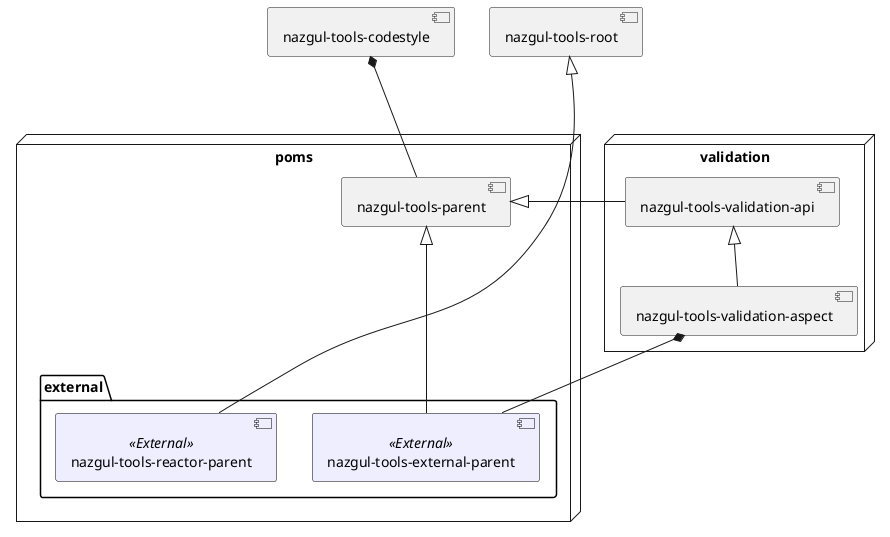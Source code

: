 @startuml

skinparam component {
  BackgroundColor<<External>> #EEEEFF
  BorderColor<<External>> black
}

component "nazgul-tools-codestyle"
component "nazgul-tools-root"

node poms {

    component "nazgul-tools-parent"

    package external {

        component "nazgul-tools-external-parent"<<External>>
        component "nazgul-tools-reactor-parent"<<External>>
    }

    [nazgul-tools-codestyle] *--- [nazgul-tools-parent]
    [nazgul-tools-parent] <|--- [nazgul-tools-external-parent]
    [nazgul-tools-root] <|----- [nazgul-tools-reactor-parent]
}

node validation {

    component "nazgul-tools-validation-api"
    component "nazgul-tools-validation-aspect"

    [nazgul-tools-parent] <|-- [nazgul-tools-validation-api]
    [nazgul-tools-validation-api] <|-- [nazgul-tools-validation-aspect]
    [nazgul-tools-validation-aspect] *-- [nazgul-tools-external-parent]
}

@enduml